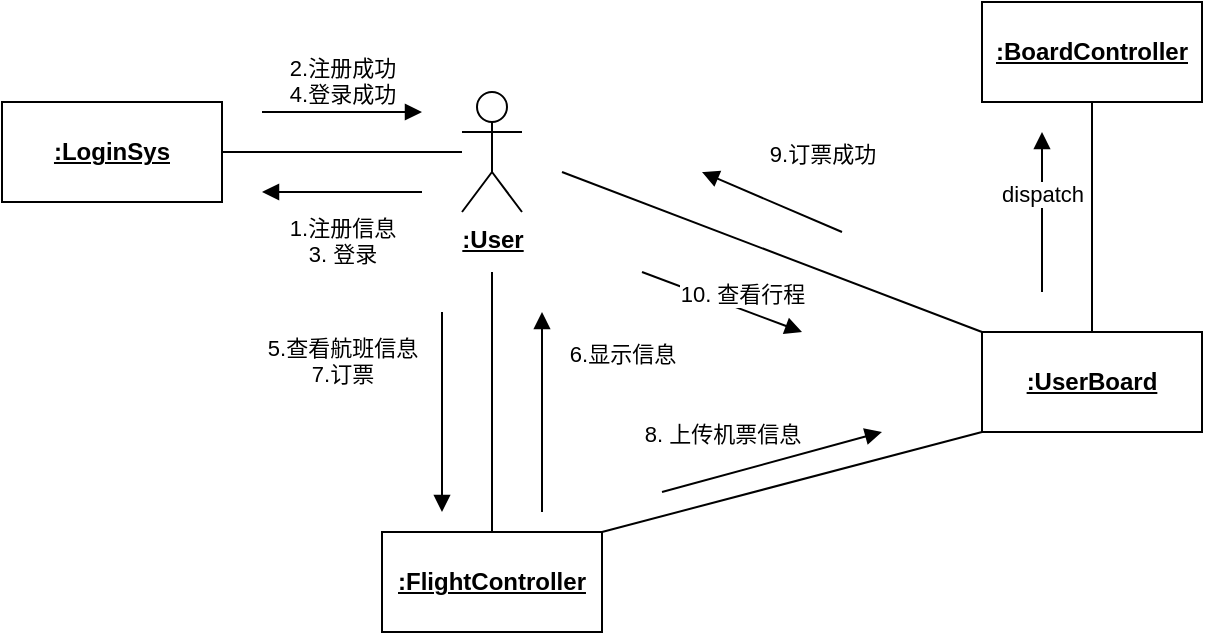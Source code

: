 <mxfile version="21.1.5" type="github">
  <diagram name="第 1 页" id="TaYELQ_xXMeW__DOziYw">
    <mxGraphModel dx="522" dy="490" grid="1" gridSize="10" guides="1" tooltips="1" connect="1" arrows="1" fold="1" page="1" pageScale="1" pageWidth="827" pageHeight="1169" math="0" shadow="0">
      <root>
        <mxCell id="0" />
        <mxCell id="1" parent="0" />
        <mxCell id="d96rSbsweA4EqB9IWG7h-1" value="&lt;b&gt;&lt;u&gt;:User&lt;/u&gt;&lt;/b&gt;" style="shape=umlActor;verticalLabelPosition=bottom;verticalAlign=top;html=1;" vertex="1" parent="1">
          <mxGeometry x="230" y="170" width="30" height="60" as="geometry" />
        </mxCell>
        <mxCell id="d96rSbsweA4EqB9IWG7h-4" style="rounded=0;orthogonalLoop=1;jettySize=auto;html=1;exitX=1;exitY=0.5;exitDx=0;exitDy=0;endArrow=None;" edge="1" parent="1" source="d96rSbsweA4EqB9IWG7h-2" target="d96rSbsweA4EqB9IWG7h-1">
          <mxGeometry relative="1" as="geometry" />
        </mxCell>
        <mxCell id="d96rSbsweA4EqB9IWG7h-2" value="&lt;b&gt;&lt;u&gt;:LoginSys&lt;/u&gt;&lt;/b&gt;" style="html=1;whiteSpace=wrap;" vertex="1" parent="1">
          <mxGeometry y="175" width="110" height="50" as="geometry" />
        </mxCell>
        <mxCell id="d96rSbsweA4EqB9IWG7h-5" value="2.注册成功&lt;br&gt;4.登录成功" style="html=1;verticalAlign=bottom;endArrow=block;edgeStyle=elbowEdgeStyle;elbow=vertical;curved=0;rounded=0;" edge="1" parent="1">
          <mxGeometry width="80" relative="1" as="geometry">
            <mxPoint x="130" y="180" as="sourcePoint" />
            <mxPoint x="210" y="180" as="targetPoint" />
          </mxGeometry>
        </mxCell>
        <mxCell id="d96rSbsweA4EqB9IWG7h-6" value="1.注册信息&lt;br&gt;3. 登录" style="html=1;verticalAlign=bottom;endArrow=block;edgeStyle=elbowEdgeStyle;elbow=vertical;curved=0;rounded=0;" edge="1" parent="1">
          <mxGeometry y="40" width="80" relative="1" as="geometry">
            <mxPoint x="210" y="220" as="sourcePoint" />
            <mxPoint x="130" y="220" as="targetPoint" />
            <mxPoint as="offset" />
          </mxGeometry>
        </mxCell>
        <mxCell id="d96rSbsweA4EqB9IWG7h-10" style="edgeStyle=orthogonalEdgeStyle;rounded=0;orthogonalLoop=1;jettySize=auto;html=1;exitX=0.5;exitY=0;exitDx=0;exitDy=0;endArrow=None;" edge="1" parent="1" source="d96rSbsweA4EqB9IWG7h-9">
          <mxGeometry relative="1" as="geometry">
            <mxPoint x="245" y="260" as="targetPoint" />
            <Array as="points">
              <mxPoint x="245" y="300" />
              <mxPoint x="245" y="300" />
            </Array>
          </mxGeometry>
        </mxCell>
        <mxCell id="d96rSbsweA4EqB9IWG7h-14" style="rounded=0;orthogonalLoop=1;jettySize=auto;html=1;exitX=1;exitY=0;exitDx=0;exitDy=0;entryX=0;entryY=1;entryDx=0;entryDy=0;endArrow=None;" edge="1" parent="1" source="d96rSbsweA4EqB9IWG7h-9" target="d96rSbsweA4EqB9IWG7h-13">
          <mxGeometry relative="1" as="geometry" />
        </mxCell>
        <mxCell id="d96rSbsweA4EqB9IWG7h-9" value="&lt;b&gt;&lt;u&gt;:FlightController&lt;/u&gt;&lt;/b&gt;" style="html=1;whiteSpace=wrap;" vertex="1" parent="1">
          <mxGeometry x="190" y="390" width="110" height="50" as="geometry" />
        </mxCell>
        <mxCell id="d96rSbsweA4EqB9IWG7h-11" value="5.查看航班信息&lt;br&gt;7.订票" style="html=1;verticalAlign=bottom;endArrow=block;edgeStyle=elbowEdgeStyle;elbow=vertical;curved=0;rounded=0;" edge="1" parent="1">
          <mxGeometry x="-0.2" y="-50" width="80" relative="1" as="geometry">
            <mxPoint x="220" y="280" as="sourcePoint" />
            <mxPoint x="220" y="380" as="targetPoint" />
            <mxPoint as="offset" />
          </mxGeometry>
        </mxCell>
        <mxCell id="d96rSbsweA4EqB9IWG7h-12" value="6.显示信息" style="html=1;verticalAlign=bottom;endArrow=block;edgeStyle=elbowEdgeStyle;elbow=vertical;curved=0;rounded=0;" edge="1" parent="1">
          <mxGeometry x="0.4" y="-40" width="80" relative="1" as="geometry">
            <mxPoint x="270" y="380" as="sourcePoint" />
            <mxPoint x="270" y="280" as="targetPoint" />
            <mxPoint as="offset" />
          </mxGeometry>
        </mxCell>
        <mxCell id="d96rSbsweA4EqB9IWG7h-17" style="rounded=0;orthogonalLoop=1;jettySize=auto;html=1;exitX=0;exitY=0;exitDx=0;exitDy=0;endArrow=None;" edge="1" parent="1" source="d96rSbsweA4EqB9IWG7h-13">
          <mxGeometry relative="1" as="geometry">
            <mxPoint x="280" y="210" as="targetPoint" />
          </mxGeometry>
        </mxCell>
        <mxCell id="d96rSbsweA4EqB9IWG7h-24" style="edgeStyle=orthogonalEdgeStyle;rounded=0;orthogonalLoop=1;jettySize=auto;html=1;exitX=0.5;exitY=0;exitDx=0;exitDy=0;entryX=0.5;entryY=1;entryDx=0;entryDy=0;endArrow=None;" edge="1" parent="1" source="d96rSbsweA4EqB9IWG7h-13" target="d96rSbsweA4EqB9IWG7h-21">
          <mxGeometry relative="1" as="geometry" />
        </mxCell>
        <mxCell id="d96rSbsweA4EqB9IWG7h-13" value="&lt;b&gt;&lt;u&gt;:UserBoard&lt;/u&gt;&lt;/b&gt;" style="html=1;whiteSpace=wrap;" vertex="1" parent="1">
          <mxGeometry x="490" y="290" width="110" height="50" as="geometry" />
        </mxCell>
        <mxCell id="d96rSbsweA4EqB9IWG7h-15" value="8. 上传机票信息" style="html=1;verticalAlign=bottom;endArrow=block;elbow=vertical;rounded=0;" edge="1" parent="1">
          <mxGeometry x="-0.4" y="11" width="80" relative="1" as="geometry">
            <mxPoint x="330" y="370" as="sourcePoint" />
            <mxPoint x="440" y="340" as="targetPoint" />
            <mxPoint as="offset" />
          </mxGeometry>
        </mxCell>
        <mxCell id="d96rSbsweA4EqB9IWG7h-19" value="9.订票成功" style="html=1;verticalAlign=bottom;endArrow=block;elbow=vertical;rounded=0;" edge="1" parent="1">
          <mxGeometry x="-0.448" y="-24" width="80" relative="1" as="geometry">
            <mxPoint x="420" y="240" as="sourcePoint" />
            <mxPoint x="350" y="210" as="targetPoint" />
            <mxPoint as="offset" />
          </mxGeometry>
        </mxCell>
        <mxCell id="d96rSbsweA4EqB9IWG7h-20" value="10. 查看行程" style="html=1;verticalAlign=bottom;endArrow=block;elbow=vertical;rounded=0;" edge="1" parent="1">
          <mxGeometry x="0.26" y="-1" width="80" relative="1" as="geometry">
            <mxPoint x="320" y="260" as="sourcePoint" />
            <mxPoint x="400" y="290" as="targetPoint" />
            <mxPoint as="offset" />
          </mxGeometry>
        </mxCell>
        <mxCell id="d96rSbsweA4EqB9IWG7h-21" value="&lt;b&gt;&lt;u&gt;:BoardController&lt;/u&gt;&lt;/b&gt;" style="html=1;whiteSpace=wrap;" vertex="1" parent="1">
          <mxGeometry x="490" y="125" width="110" height="50" as="geometry" />
        </mxCell>
        <mxCell id="d96rSbsweA4EqB9IWG7h-22" value="dispatch" style="html=1;verticalAlign=bottom;endArrow=block;edgeStyle=elbowEdgeStyle;elbow=vertical;curved=0;rounded=0;" edge="1" parent="1">
          <mxGeometry width="80" relative="1" as="geometry">
            <mxPoint x="520" y="270" as="sourcePoint" />
            <mxPoint x="520" y="190" as="targetPoint" />
          </mxGeometry>
        </mxCell>
      </root>
    </mxGraphModel>
  </diagram>
</mxfile>
